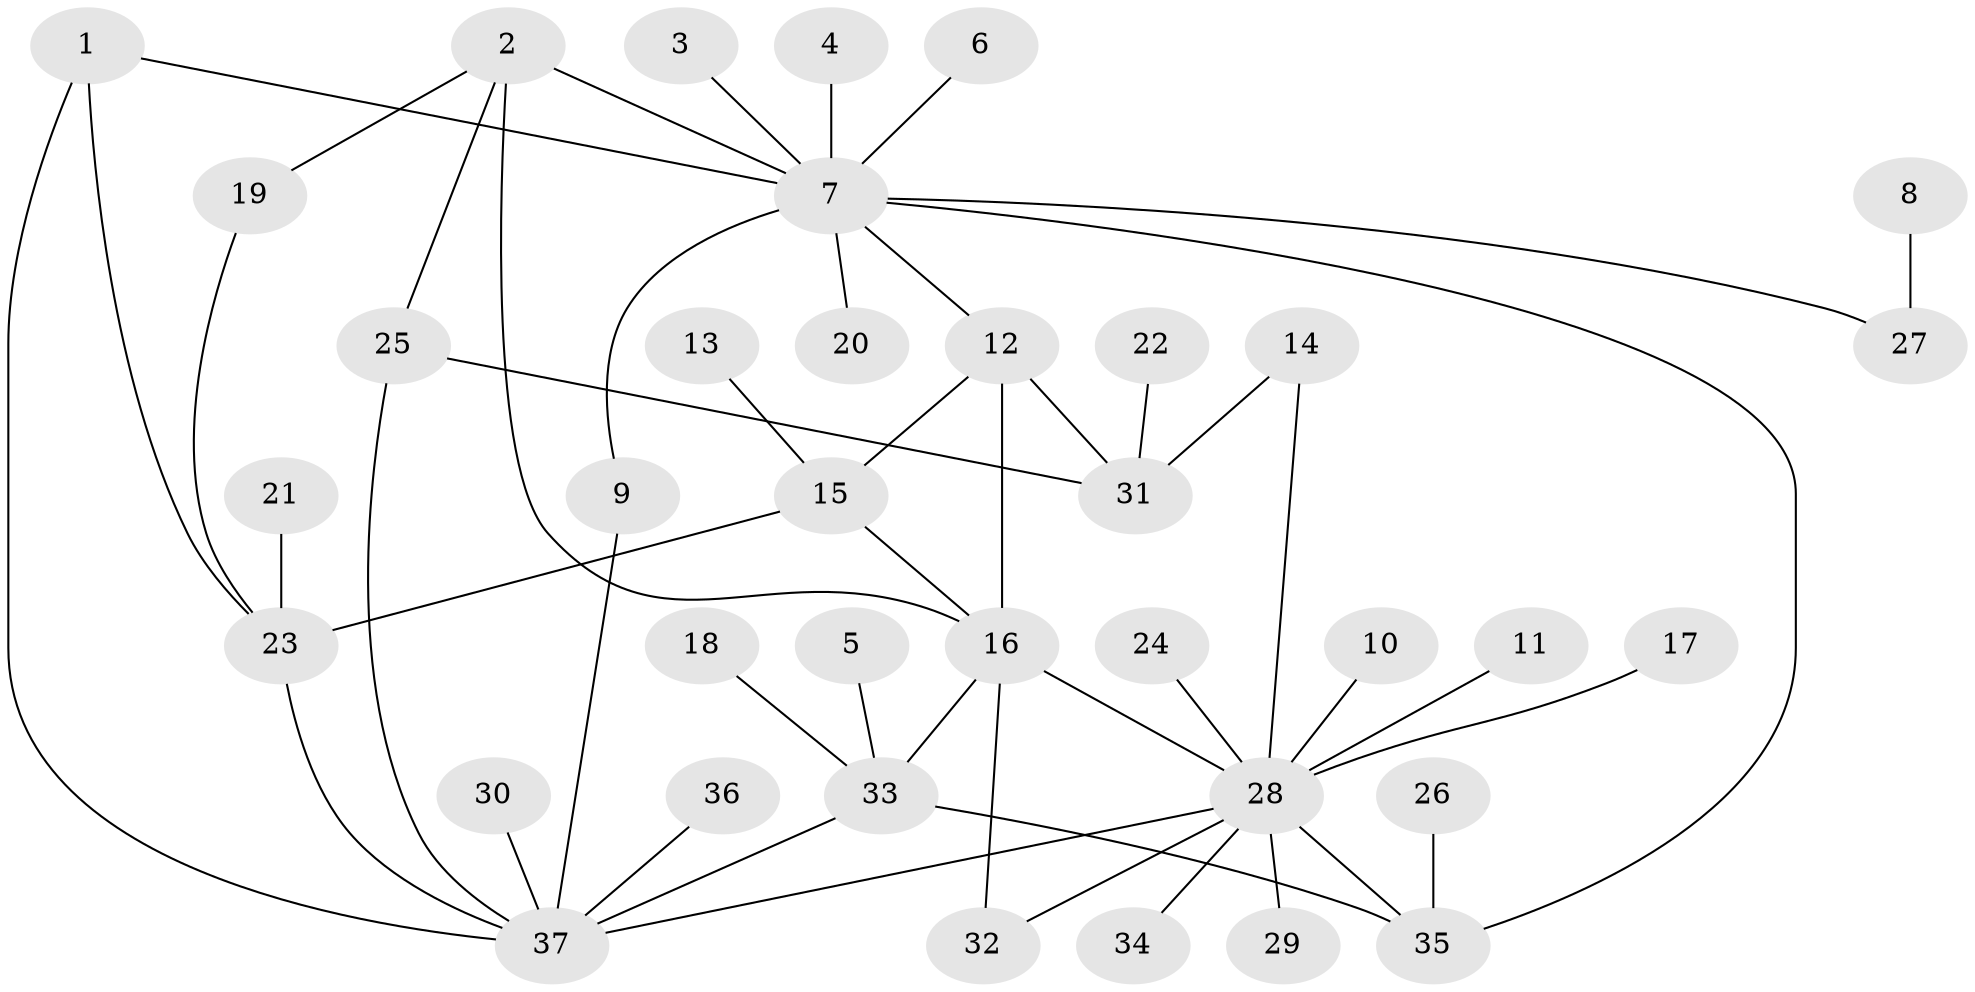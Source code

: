 // original degree distribution, {6: 0.02702702702702703, 3: 0.05405405405405406, 13: 0.02702702702702703, 10: 0.013513513513513514, 7: 0.04054054054054054, 4: 0.05405405405405406, 5: 0.04054054054054054, 2: 0.17567567567567569, 1: 0.5675675675675675}
// Generated by graph-tools (version 1.1) at 2025/02/03/09/25 03:02:43]
// undirected, 37 vertices, 50 edges
graph export_dot {
graph [start="1"]
  node [color=gray90,style=filled];
  1;
  2;
  3;
  4;
  5;
  6;
  7;
  8;
  9;
  10;
  11;
  12;
  13;
  14;
  15;
  16;
  17;
  18;
  19;
  20;
  21;
  22;
  23;
  24;
  25;
  26;
  27;
  28;
  29;
  30;
  31;
  32;
  33;
  34;
  35;
  36;
  37;
  1 -- 7 [weight=1.0];
  1 -- 23 [weight=1.0];
  1 -- 37 [weight=1.0];
  2 -- 7 [weight=2.0];
  2 -- 16 [weight=1.0];
  2 -- 19 [weight=1.0];
  2 -- 25 [weight=1.0];
  3 -- 7 [weight=1.0];
  4 -- 7 [weight=1.0];
  5 -- 33 [weight=1.0];
  6 -- 7 [weight=1.0];
  7 -- 9 [weight=1.0];
  7 -- 12 [weight=1.0];
  7 -- 20 [weight=1.0];
  7 -- 27 [weight=1.0];
  7 -- 35 [weight=1.0];
  8 -- 27 [weight=1.0];
  9 -- 37 [weight=1.0];
  10 -- 28 [weight=1.0];
  11 -- 28 [weight=1.0];
  12 -- 15 [weight=1.0];
  12 -- 16 [weight=1.0];
  12 -- 31 [weight=1.0];
  13 -- 15 [weight=1.0];
  14 -- 28 [weight=1.0];
  14 -- 31 [weight=1.0];
  15 -- 16 [weight=1.0];
  15 -- 23 [weight=1.0];
  16 -- 28 [weight=1.0];
  16 -- 32 [weight=1.0];
  16 -- 33 [weight=1.0];
  17 -- 28 [weight=1.0];
  18 -- 33 [weight=1.0];
  19 -- 23 [weight=1.0];
  21 -- 23 [weight=1.0];
  22 -- 31 [weight=1.0];
  23 -- 37 [weight=1.0];
  24 -- 28 [weight=1.0];
  25 -- 31 [weight=1.0];
  25 -- 37 [weight=1.0];
  26 -- 35 [weight=1.0];
  28 -- 29 [weight=1.0];
  28 -- 32 [weight=1.0];
  28 -- 34 [weight=1.0];
  28 -- 35 [weight=1.0];
  28 -- 37 [weight=1.0];
  30 -- 37 [weight=1.0];
  33 -- 35 [weight=2.0];
  33 -- 37 [weight=1.0];
  36 -- 37 [weight=1.0];
}
